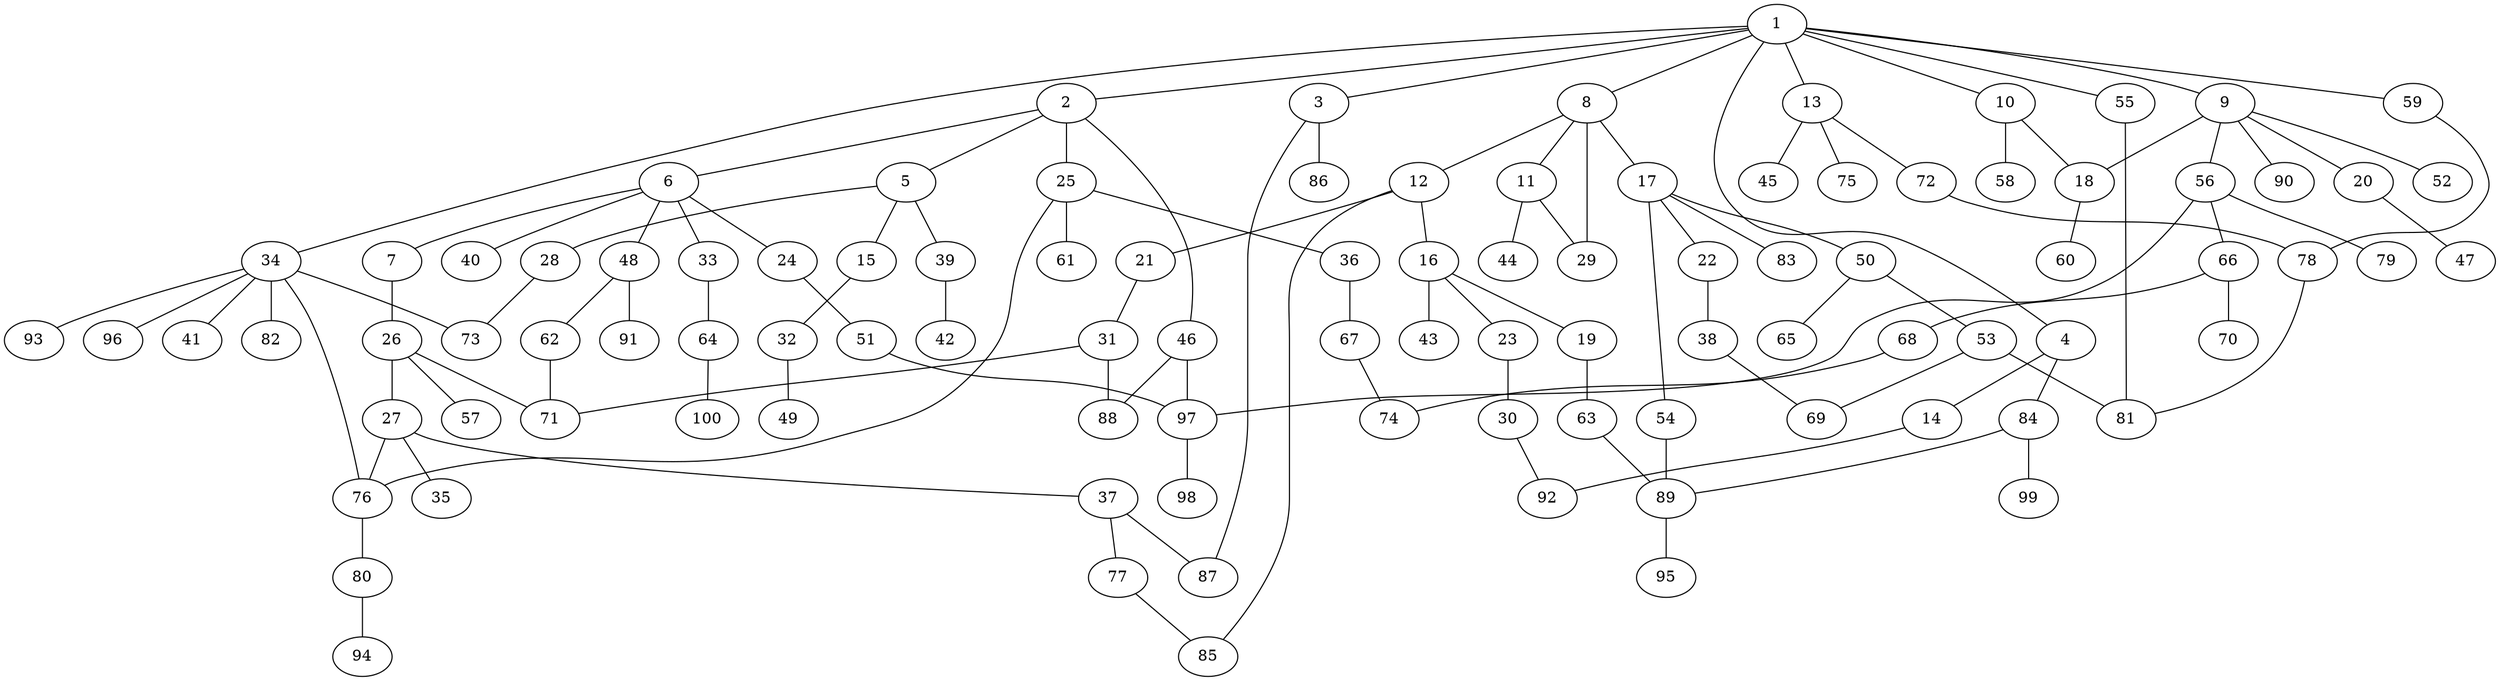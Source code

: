 graph graphname {1--2
1--3
1--4
1--8
1--9
1--10
1--13
1--34
1--55
1--59
2--5
2--6
2--25
2--46
3--86
3--87
4--14
4--84
5--15
5--28
5--39
6--7
6--24
6--33
6--40
6--48
7--26
8--11
8--12
8--17
8--29
9--18
9--20
9--52
9--56
9--90
10--18
10--58
11--29
11--44
12--16
12--21
12--85
13--45
13--72
13--75
14--92
15--32
16--19
16--23
16--43
17--22
17--50
17--54
17--83
18--60
19--63
20--47
21--31
22--38
23--30
24--51
25--36
25--61
25--76
26--27
26--57
26--71
27--35
27--37
27--76
28--73
30--92
31--71
31--88
32--49
33--64
34--41
34--73
34--76
34--82
34--93
34--96
36--67
37--77
37--87
38--69
39--42
46--88
46--97
48--62
48--91
50--53
50--65
51--97
53--69
53--81
54--89
55--81
56--66
56--79
56--97
59--78
62--71
63--89
64--100
66--68
66--70
67--74
68--74
72--78
76--80
77--85
78--81
80--94
84--89
84--99
89--95
97--98
}